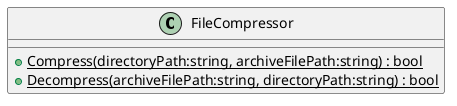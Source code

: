 @startuml
class FileCompressor {
    + {static} Compress(directoryPath:string, archiveFilePath:string) : bool
    + {static} Decompress(archiveFilePath:string, directoryPath:string) : bool
}
@enduml
